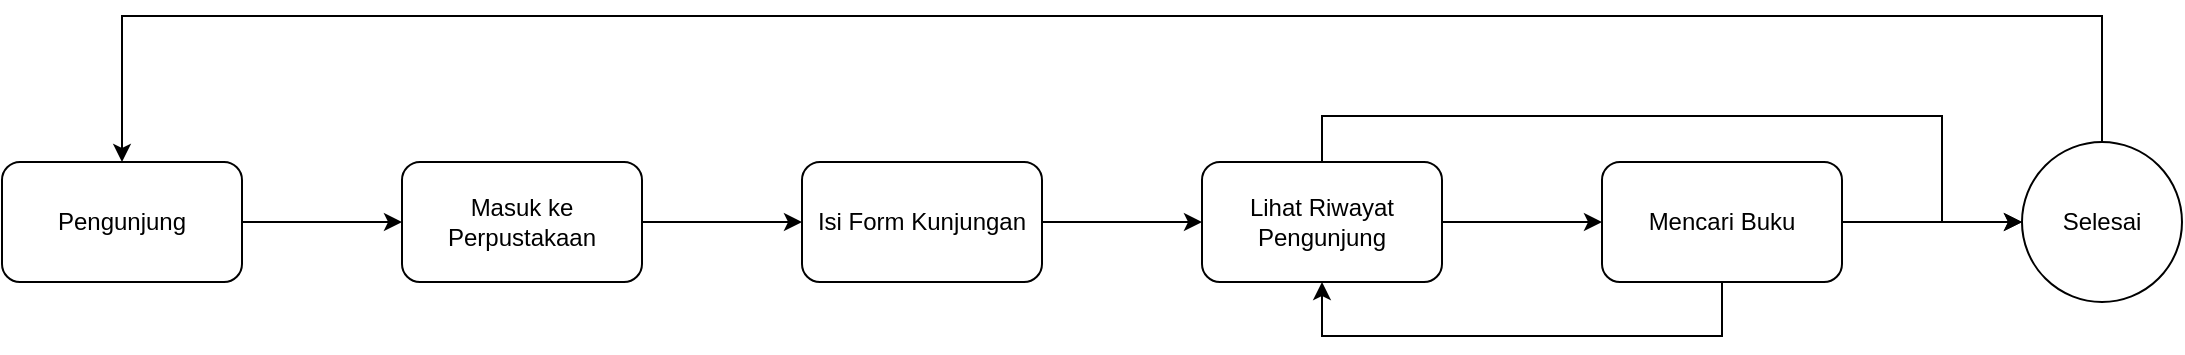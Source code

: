 <mxfile version="23.0.0" type="github">
  <diagram name="Page-1" id="S0RyMMKHgEOpjeWuO68h">
    <mxGraphModel dx="1195" dy="615" grid="1" gridSize="10" guides="1" tooltips="1" connect="1" arrows="1" fold="1" page="1" pageScale="1" pageWidth="1169" pageHeight="827" math="0" shadow="0">
      <root>
        <mxCell id="0" />
        <mxCell id="1" parent="0" />
        <mxCell id="ep44QksUu1YwrLeQQn0t-4" value="" style="edgeStyle=orthogonalEdgeStyle;rounded=0;orthogonalLoop=1;jettySize=auto;html=1;" edge="1" parent="1" source="ep44QksUu1YwrLeQQn0t-2" target="ep44QksUu1YwrLeQQn0t-3">
          <mxGeometry relative="1" as="geometry" />
        </mxCell>
        <mxCell id="ep44QksUu1YwrLeQQn0t-2" value="Pengunjung" style="rounded=1;whiteSpace=wrap;html=1;" vertex="1" parent="1">
          <mxGeometry x="30" y="383" width="120" height="60" as="geometry" />
        </mxCell>
        <mxCell id="ep44QksUu1YwrLeQQn0t-6" value="" style="edgeStyle=orthogonalEdgeStyle;rounded=0;orthogonalLoop=1;jettySize=auto;html=1;" edge="1" parent="1" source="ep44QksUu1YwrLeQQn0t-3" target="ep44QksUu1YwrLeQQn0t-5">
          <mxGeometry relative="1" as="geometry" />
        </mxCell>
        <mxCell id="ep44QksUu1YwrLeQQn0t-3" value="Masuk ke Perpustakaan" style="rounded=1;whiteSpace=wrap;html=1;" vertex="1" parent="1">
          <mxGeometry x="230" y="383" width="120" height="60" as="geometry" />
        </mxCell>
        <mxCell id="ep44QksUu1YwrLeQQn0t-8" value="" style="edgeStyle=orthogonalEdgeStyle;rounded=0;orthogonalLoop=1;jettySize=auto;html=1;" edge="1" parent="1" source="ep44QksUu1YwrLeQQn0t-5" target="ep44QksUu1YwrLeQQn0t-7">
          <mxGeometry relative="1" as="geometry" />
        </mxCell>
        <mxCell id="ep44QksUu1YwrLeQQn0t-5" value="Isi Form Kunjungan" style="whiteSpace=wrap;html=1;rounded=1;" vertex="1" parent="1">
          <mxGeometry x="430" y="383" width="120" height="60" as="geometry" />
        </mxCell>
        <mxCell id="ep44QksUu1YwrLeQQn0t-12" value="" style="edgeStyle=orthogonalEdgeStyle;rounded=0;orthogonalLoop=1;jettySize=auto;html=1;" edge="1" parent="1" source="ep44QksUu1YwrLeQQn0t-7" target="ep44QksUu1YwrLeQQn0t-11">
          <mxGeometry relative="1" as="geometry" />
        </mxCell>
        <mxCell id="ep44QksUu1YwrLeQQn0t-16" style="rounded=0;orthogonalLoop=1;jettySize=auto;html=1;exitX=0.5;exitY=0;exitDx=0;exitDy=0;entryX=0;entryY=0.5;entryDx=0;entryDy=0;edgeStyle=orthogonalEdgeStyle;" edge="1" parent="1" source="ep44QksUu1YwrLeQQn0t-7" target="ep44QksUu1YwrLeQQn0t-15">
          <mxGeometry relative="1" as="geometry">
            <mxPoint x="1030" y="410" as="targetPoint" />
            <Array as="points">
              <mxPoint x="690" y="360" />
              <mxPoint x="1000" y="360" />
              <mxPoint x="1000" y="413" />
            </Array>
          </mxGeometry>
        </mxCell>
        <mxCell id="ep44QksUu1YwrLeQQn0t-7" value="Lihat Riwayat Pengunjung" style="whiteSpace=wrap;html=1;rounded=1;" vertex="1" parent="1">
          <mxGeometry x="630" y="383" width="120" height="60" as="geometry" />
        </mxCell>
        <mxCell id="ep44QksUu1YwrLeQQn0t-17" style="edgeStyle=orthogonalEdgeStyle;rounded=0;orthogonalLoop=1;jettySize=auto;html=1;entryX=0;entryY=0.5;entryDx=0;entryDy=0;" edge="1" parent="1" source="ep44QksUu1YwrLeQQn0t-11" target="ep44QksUu1YwrLeQQn0t-15">
          <mxGeometry relative="1" as="geometry" />
        </mxCell>
        <mxCell id="ep44QksUu1YwrLeQQn0t-18" style="edgeStyle=orthogonalEdgeStyle;rounded=0;orthogonalLoop=1;jettySize=auto;html=1;entryX=0.5;entryY=1;entryDx=0;entryDy=0;exitX=0.5;exitY=1;exitDx=0;exitDy=0;" edge="1" parent="1" source="ep44QksUu1YwrLeQQn0t-11" target="ep44QksUu1YwrLeQQn0t-7">
          <mxGeometry relative="1" as="geometry">
            <Array as="points">
              <mxPoint x="890" y="470" />
              <mxPoint x="690" y="470" />
            </Array>
          </mxGeometry>
        </mxCell>
        <mxCell id="ep44QksUu1YwrLeQQn0t-11" value="Mencari Buku" style="whiteSpace=wrap;html=1;rounded=1;" vertex="1" parent="1">
          <mxGeometry x="830" y="383" width="120" height="60" as="geometry" />
        </mxCell>
        <mxCell id="ep44QksUu1YwrLeQQn0t-19" style="edgeStyle=orthogonalEdgeStyle;rounded=0;orthogonalLoop=1;jettySize=auto;html=1;entryX=0.5;entryY=0;entryDx=0;entryDy=0;" edge="1" parent="1" source="ep44QksUu1YwrLeQQn0t-15" target="ep44QksUu1YwrLeQQn0t-2">
          <mxGeometry relative="1" as="geometry">
            <Array as="points">
              <mxPoint x="1080" y="310" />
              <mxPoint x="90" y="310" />
            </Array>
          </mxGeometry>
        </mxCell>
        <mxCell id="ep44QksUu1YwrLeQQn0t-15" value="Selesai" style="ellipse;whiteSpace=wrap;html=1;aspect=fixed;" vertex="1" parent="1">
          <mxGeometry x="1040" y="373" width="80" height="80" as="geometry" />
        </mxCell>
      </root>
    </mxGraphModel>
  </diagram>
</mxfile>

